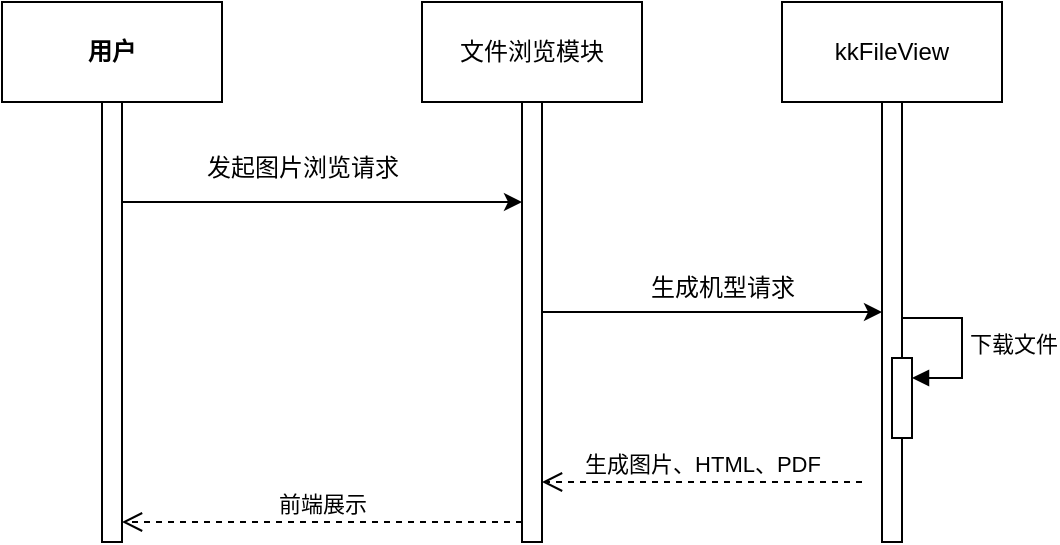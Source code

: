 <mxfile version="27.1.4">
  <diagram name="第 1 页" id="RHdIZdA35jMu37B6i46y">
    <mxGraphModel dx="902" dy="464" grid="1" gridSize="10" guides="1" tooltips="1" connect="1" arrows="1" fold="1" page="1" pageScale="1" pageWidth="827" pageHeight="1169" math="0" shadow="0">
      <root>
        <mxCell id="0" />
        <mxCell id="1" parent="0" />
        <mxCell id="UkNK3GzfLvaJrIdRbB-Z-7" style="edgeStyle=orthogonalEdgeStyle;rounded=0;orthogonalLoop=1;jettySize=auto;html=1;curved=0;" edge="1" parent="1">
          <mxGeometry relative="1" as="geometry">
            <mxPoint x="490" y="180" as="targetPoint" />
            <mxPoint x="290" y="180" as="sourcePoint" />
          </mxGeometry>
        </mxCell>
        <mxCell id="UkNK3GzfLvaJrIdRbB-Z-2" value="" style="html=1;points=[[0,0,0,0,5],[0,1,0,0,-5],[1,0,0,0,5],[1,1,0,0,-5]];perimeter=orthogonalPerimeter;outlineConnect=0;targetShapes=umlLifeline;portConstraint=eastwest;newEdgeStyle={&quot;curved&quot;:0,&quot;rounded&quot;:0};fontStyle=1" vertex="1" parent="1">
          <mxGeometry x="280" y="120" width="10" height="230" as="geometry" />
        </mxCell>
        <mxCell id="UkNK3GzfLvaJrIdRbB-Z-3" value="用户" style="html=1;whiteSpace=wrap;fontStyle=1" vertex="1" parent="1">
          <mxGeometry x="230" y="80" width="110" height="50" as="geometry" />
        </mxCell>
        <mxCell id="UkNK3GzfLvaJrIdRbB-Z-11" style="edgeStyle=orthogonalEdgeStyle;rounded=0;orthogonalLoop=1;jettySize=auto;html=1;curved=0;" edge="1" parent="1" source="UkNK3GzfLvaJrIdRbB-Z-5" target="UkNK3GzfLvaJrIdRbB-Z-9">
          <mxGeometry relative="1" as="geometry" />
        </mxCell>
        <mxCell id="UkNK3GzfLvaJrIdRbB-Z-5" value="" style="html=1;points=[[0,0,0,0,5],[0,1,0,0,-5],[1,0,0,0,5],[1,1,0,0,-5]];perimeter=orthogonalPerimeter;outlineConnect=0;targetShapes=umlLifeline;portConstraint=eastwest;newEdgeStyle={&quot;curved&quot;:0,&quot;rounded&quot;:0};" vertex="1" parent="1">
          <mxGeometry x="490" y="120" width="10" height="230" as="geometry" />
        </mxCell>
        <mxCell id="UkNK3GzfLvaJrIdRbB-Z-6" value="文件浏览模块" style="html=1;whiteSpace=wrap;" vertex="1" parent="1">
          <mxGeometry x="440" y="80" width="110" height="50" as="geometry" />
        </mxCell>
        <mxCell id="UkNK3GzfLvaJrIdRbB-Z-8" value="发起图片浏览请求" style="text;html=1;align=center;verticalAlign=middle;resizable=0;points=[];autosize=1;strokeColor=none;fillColor=none;" vertex="1" parent="1">
          <mxGeometry x="320" y="148" width="120" height="30" as="geometry" />
        </mxCell>
        <mxCell id="UkNK3GzfLvaJrIdRbB-Z-9" value="" style="html=1;points=[[0,0,0,0,5],[0,1,0,0,-5],[1,0,0,0,5],[1,1,0,0,-5]];perimeter=orthogonalPerimeter;outlineConnect=0;targetShapes=umlLifeline;portConstraint=eastwest;newEdgeStyle={&quot;curved&quot;:0,&quot;rounded&quot;:0};" vertex="1" parent="1">
          <mxGeometry x="670" y="120" width="10" height="230" as="geometry" />
        </mxCell>
        <mxCell id="UkNK3GzfLvaJrIdRbB-Z-10" value="kkFileView" style="html=1;whiteSpace=wrap;" vertex="1" parent="1">
          <mxGeometry x="620" y="80" width="110" height="50" as="geometry" />
        </mxCell>
        <mxCell id="UkNK3GzfLvaJrIdRbB-Z-12" value="生成机型请求" style="text;html=1;align=center;verticalAlign=middle;resizable=0;points=[];autosize=1;strokeColor=none;fillColor=none;" vertex="1" parent="1">
          <mxGeometry x="540" y="208" width="100" height="30" as="geometry" />
        </mxCell>
        <mxCell id="UkNK3GzfLvaJrIdRbB-Z-13" value="" style="html=1;points=[[0,0,0,0,5],[0,1,0,0,-5],[1,0,0,0,5],[1,1,0,0,-5]];perimeter=orthogonalPerimeter;outlineConnect=0;targetShapes=umlLifeline;portConstraint=eastwest;newEdgeStyle={&quot;curved&quot;:0,&quot;rounded&quot;:0};" vertex="1" parent="1">
          <mxGeometry x="675" y="258" width="10" height="40" as="geometry" />
        </mxCell>
        <mxCell id="UkNK3GzfLvaJrIdRbB-Z-14" value="下载文件" style="html=1;align=left;spacingLeft=2;endArrow=block;rounded=0;edgeStyle=orthogonalEdgeStyle;curved=0;rounded=0;" edge="1" target="UkNK3GzfLvaJrIdRbB-Z-13" parent="1">
          <mxGeometry relative="1" as="geometry">
            <mxPoint x="680" y="238" as="sourcePoint" />
            <Array as="points">
              <mxPoint x="710" y="268" />
            </Array>
          </mxGeometry>
        </mxCell>
        <mxCell id="UkNK3GzfLvaJrIdRbB-Z-15" value="生成图片、HTML、PDF" style="html=1;verticalAlign=bottom;endArrow=open;dashed=1;endSize=8;curved=0;rounded=0;" edge="1" parent="1" target="UkNK3GzfLvaJrIdRbB-Z-5">
          <mxGeometry relative="1" as="geometry">
            <mxPoint x="660" y="320" as="sourcePoint" />
            <mxPoint x="580" y="320" as="targetPoint" />
          </mxGeometry>
        </mxCell>
        <mxCell id="UkNK3GzfLvaJrIdRbB-Z-16" value="前端展示" style="html=1;verticalAlign=bottom;endArrow=open;dashed=1;endSize=8;curved=0;rounded=0;" edge="1" parent="1" target="UkNK3GzfLvaJrIdRbB-Z-2">
          <mxGeometry relative="1" as="geometry">
            <mxPoint x="490" y="340" as="sourcePoint" />
            <mxPoint x="330" y="340" as="targetPoint" />
          </mxGeometry>
        </mxCell>
      </root>
    </mxGraphModel>
  </diagram>
</mxfile>

